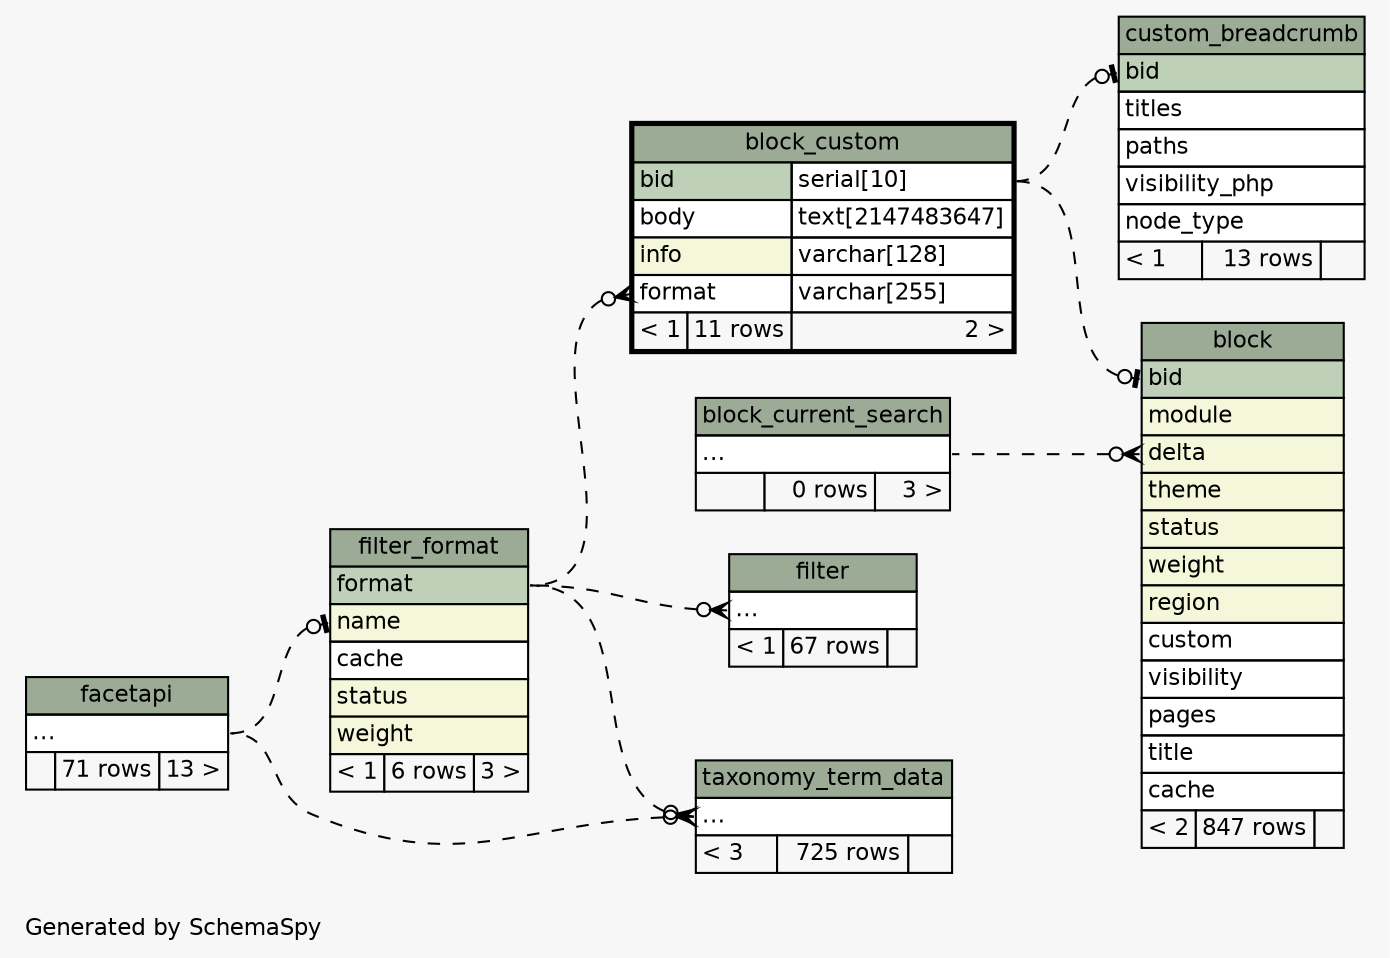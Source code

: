 // dot 2.30.1 on Mac OS X 10.8.3
// SchemaSpy rev 590
digraph "impliedTwoDegreesRelationshipsDiagram" {
  graph [
    rankdir="RL"
    bgcolor="#f7f7f7"
    label="\nGenerated by SchemaSpy"
    labeljust="l"
    nodesep="0.18"
    ranksep="0.46"
    fontname="Helvetica"
    fontsize="11"
  ];
  node [
    fontname="Helvetica"
    fontsize="11"
    shape="plaintext"
  ];
  edge [
    arrowsize="0.8"
  ];
  "block":"bid":w -> "block_custom":"bid.type":e [arrowhead=none dir=back arrowtail=teeodot style=dashed];
  "block":"delta":w -> "block_current_search":"elipses":e [arrowhead=none dir=back arrowtail=crowodot style=dashed];
  "block_custom":"format":w -> "filter_format":"format":e [arrowhead=none dir=back arrowtail=crowodot style=dashed];
  "custom_breadcrumb":"bid":w -> "block_custom":"bid.type":e [arrowhead=none dir=back arrowtail=teeodot style=dashed];
  "filter":"elipses":w -> "filter_format":"format":e [arrowhead=none dir=back arrowtail=crowodot style=dashed];
  "filter_format":"name":w -> "facetapi":"elipses":e [arrowhead=none dir=back arrowtail=teeodot style=dashed];
  "taxonomy_term_data":"elipses":w -> "filter_format":"format":e [arrowhead=none dir=back arrowtail=crowodot style=dashed];
  "taxonomy_term_data":"elipses":w -> "facetapi":"elipses":e [arrowhead=none dir=back arrowtail=crowodot style=dashed];
  "block" [
    label=<
    <TABLE BORDER="0" CELLBORDER="1" CELLSPACING="0" BGCOLOR="#ffffff">
      <TR><TD COLSPAN="3" BGCOLOR="#9bab96" ALIGN="CENTER">block</TD></TR>
      <TR><TD PORT="bid" COLSPAN="3" BGCOLOR="#bed1b8" ALIGN="LEFT">bid</TD></TR>
      <TR><TD PORT="module" COLSPAN="3" BGCOLOR="#f4f7da" ALIGN="LEFT">module</TD></TR>
      <TR><TD PORT="delta" COLSPAN="3" BGCOLOR="#f4f7da" ALIGN="LEFT">delta</TD></TR>
      <TR><TD PORT="theme" COLSPAN="3" BGCOLOR="#f4f7da" ALIGN="LEFT">theme</TD></TR>
      <TR><TD PORT="status" COLSPAN="3" BGCOLOR="#f4f7da" ALIGN="LEFT">status</TD></TR>
      <TR><TD PORT="weight" COLSPAN="3" BGCOLOR="#f4f7da" ALIGN="LEFT">weight</TD></TR>
      <TR><TD PORT="region" COLSPAN="3" BGCOLOR="#f4f7da" ALIGN="LEFT">region</TD></TR>
      <TR><TD PORT="custom" COLSPAN="3" ALIGN="LEFT">custom</TD></TR>
      <TR><TD PORT="visibility" COLSPAN="3" ALIGN="LEFT">visibility</TD></TR>
      <TR><TD PORT="pages" COLSPAN="3" ALIGN="LEFT">pages</TD></TR>
      <TR><TD PORT="title" COLSPAN="3" ALIGN="LEFT">title</TD></TR>
      <TR><TD PORT="cache" COLSPAN="3" ALIGN="LEFT">cache</TD></TR>
      <TR><TD ALIGN="LEFT" BGCOLOR="#f7f7f7">&lt; 2</TD><TD ALIGN="RIGHT" BGCOLOR="#f7f7f7">847 rows</TD><TD ALIGN="RIGHT" BGCOLOR="#f7f7f7">  </TD></TR>
    </TABLE>>
    URL="block.html"
    tooltip="block"
  ];
  "block_current_search" [
    label=<
    <TABLE BORDER="0" CELLBORDER="1" CELLSPACING="0" BGCOLOR="#ffffff">
      <TR><TD COLSPAN="3" BGCOLOR="#9bab96" ALIGN="CENTER">block_current_search</TD></TR>
      <TR><TD PORT="elipses" COLSPAN="3" ALIGN="LEFT">...</TD></TR>
      <TR><TD ALIGN="LEFT" BGCOLOR="#f7f7f7">  </TD><TD ALIGN="RIGHT" BGCOLOR="#f7f7f7">0 rows</TD><TD ALIGN="RIGHT" BGCOLOR="#f7f7f7">3 &gt;</TD></TR>
    </TABLE>>
    URL="block_current_search.html"
    tooltip="block_current_search"
  ];
  "block_custom" [
    label=<
    <TABLE BORDER="2" CELLBORDER="1" CELLSPACING="0" BGCOLOR="#ffffff">
      <TR><TD COLSPAN="3" BGCOLOR="#9bab96" ALIGN="CENTER">block_custom</TD></TR>
      <TR><TD PORT="bid" COLSPAN="2" BGCOLOR="#bed1b8" ALIGN="LEFT">bid</TD><TD PORT="bid.type" ALIGN="LEFT">serial[10]</TD></TR>
      <TR><TD PORT="body" COLSPAN="2" ALIGN="LEFT">body</TD><TD PORT="body.type" ALIGN="LEFT">text[2147483647]</TD></TR>
      <TR><TD PORT="info" COLSPAN="2" BGCOLOR="#f4f7da" ALIGN="LEFT">info</TD><TD PORT="info.type" ALIGN="LEFT">varchar[128]</TD></TR>
      <TR><TD PORT="format" COLSPAN="2" ALIGN="LEFT">format</TD><TD PORT="format.type" ALIGN="LEFT">varchar[255]</TD></TR>
      <TR><TD ALIGN="LEFT" BGCOLOR="#f7f7f7">&lt; 1</TD><TD ALIGN="RIGHT" BGCOLOR="#f7f7f7">11 rows</TD><TD ALIGN="RIGHT" BGCOLOR="#f7f7f7">2 &gt;</TD></TR>
    </TABLE>>
    URL="block_custom.html"
    tooltip="block_custom"
  ];
  "custom_breadcrumb" [
    label=<
    <TABLE BORDER="0" CELLBORDER="1" CELLSPACING="0" BGCOLOR="#ffffff">
      <TR><TD COLSPAN="3" BGCOLOR="#9bab96" ALIGN="CENTER">custom_breadcrumb</TD></TR>
      <TR><TD PORT="bid" COLSPAN="3" BGCOLOR="#bed1b8" ALIGN="LEFT">bid</TD></TR>
      <TR><TD PORT="titles" COLSPAN="3" ALIGN="LEFT">titles</TD></TR>
      <TR><TD PORT="paths" COLSPAN="3" ALIGN="LEFT">paths</TD></TR>
      <TR><TD PORT="visibility_php" COLSPAN="3" ALIGN="LEFT">visibility_php</TD></TR>
      <TR><TD PORT="node_type" COLSPAN="3" ALIGN="LEFT">node_type</TD></TR>
      <TR><TD ALIGN="LEFT" BGCOLOR="#f7f7f7">&lt; 1</TD><TD ALIGN="RIGHT" BGCOLOR="#f7f7f7">13 rows</TD><TD ALIGN="RIGHT" BGCOLOR="#f7f7f7">  </TD></TR>
    </TABLE>>
    URL="custom_breadcrumb.html"
    tooltip="custom_breadcrumb"
  ];
  "facetapi" [
    label=<
    <TABLE BORDER="0" CELLBORDER="1" CELLSPACING="0" BGCOLOR="#ffffff">
      <TR><TD COLSPAN="3" BGCOLOR="#9bab96" ALIGN="CENTER">facetapi</TD></TR>
      <TR><TD PORT="elipses" COLSPAN="3" ALIGN="LEFT">...</TD></TR>
      <TR><TD ALIGN="LEFT" BGCOLOR="#f7f7f7">  </TD><TD ALIGN="RIGHT" BGCOLOR="#f7f7f7">71 rows</TD><TD ALIGN="RIGHT" BGCOLOR="#f7f7f7">13 &gt;</TD></TR>
    </TABLE>>
    URL="facetapi.html"
    tooltip="facetapi"
  ];
  "filter" [
    label=<
    <TABLE BORDER="0" CELLBORDER="1" CELLSPACING="0" BGCOLOR="#ffffff">
      <TR><TD COLSPAN="3" BGCOLOR="#9bab96" ALIGN="CENTER">filter</TD></TR>
      <TR><TD PORT="elipses" COLSPAN="3" ALIGN="LEFT">...</TD></TR>
      <TR><TD ALIGN="LEFT" BGCOLOR="#f7f7f7">&lt; 1</TD><TD ALIGN="RIGHT" BGCOLOR="#f7f7f7">67 rows</TD><TD ALIGN="RIGHT" BGCOLOR="#f7f7f7">  </TD></TR>
    </TABLE>>
    URL="filter.html"
    tooltip="filter"
  ];
  "filter_format" [
    label=<
    <TABLE BORDER="0" CELLBORDER="1" CELLSPACING="0" BGCOLOR="#ffffff">
      <TR><TD COLSPAN="3" BGCOLOR="#9bab96" ALIGN="CENTER">filter_format</TD></TR>
      <TR><TD PORT="format" COLSPAN="3" BGCOLOR="#bed1b8" ALIGN="LEFT">format</TD></TR>
      <TR><TD PORT="name" COLSPAN="3" BGCOLOR="#f4f7da" ALIGN="LEFT">name</TD></TR>
      <TR><TD PORT="cache" COLSPAN="3" ALIGN="LEFT">cache</TD></TR>
      <TR><TD PORT="status" COLSPAN="3" BGCOLOR="#f4f7da" ALIGN="LEFT">status</TD></TR>
      <TR><TD PORT="weight" COLSPAN="3" BGCOLOR="#f4f7da" ALIGN="LEFT">weight</TD></TR>
      <TR><TD ALIGN="LEFT" BGCOLOR="#f7f7f7">&lt; 1</TD><TD ALIGN="RIGHT" BGCOLOR="#f7f7f7">6 rows</TD><TD ALIGN="RIGHT" BGCOLOR="#f7f7f7">3 &gt;</TD></TR>
    </TABLE>>
    URL="filter_format.html"
    tooltip="filter_format"
  ];
  "taxonomy_term_data" [
    label=<
    <TABLE BORDER="0" CELLBORDER="1" CELLSPACING="0" BGCOLOR="#ffffff">
      <TR><TD COLSPAN="3" BGCOLOR="#9bab96" ALIGN="CENTER">taxonomy_term_data</TD></TR>
      <TR><TD PORT="elipses" COLSPAN="3" ALIGN="LEFT">...</TD></TR>
      <TR><TD ALIGN="LEFT" BGCOLOR="#f7f7f7">&lt; 3</TD><TD ALIGN="RIGHT" BGCOLOR="#f7f7f7">725 rows</TD><TD ALIGN="RIGHT" BGCOLOR="#f7f7f7">  </TD></TR>
    </TABLE>>
    URL="taxonomy_term_data.html"
    tooltip="taxonomy_term_data"
  ];
}
